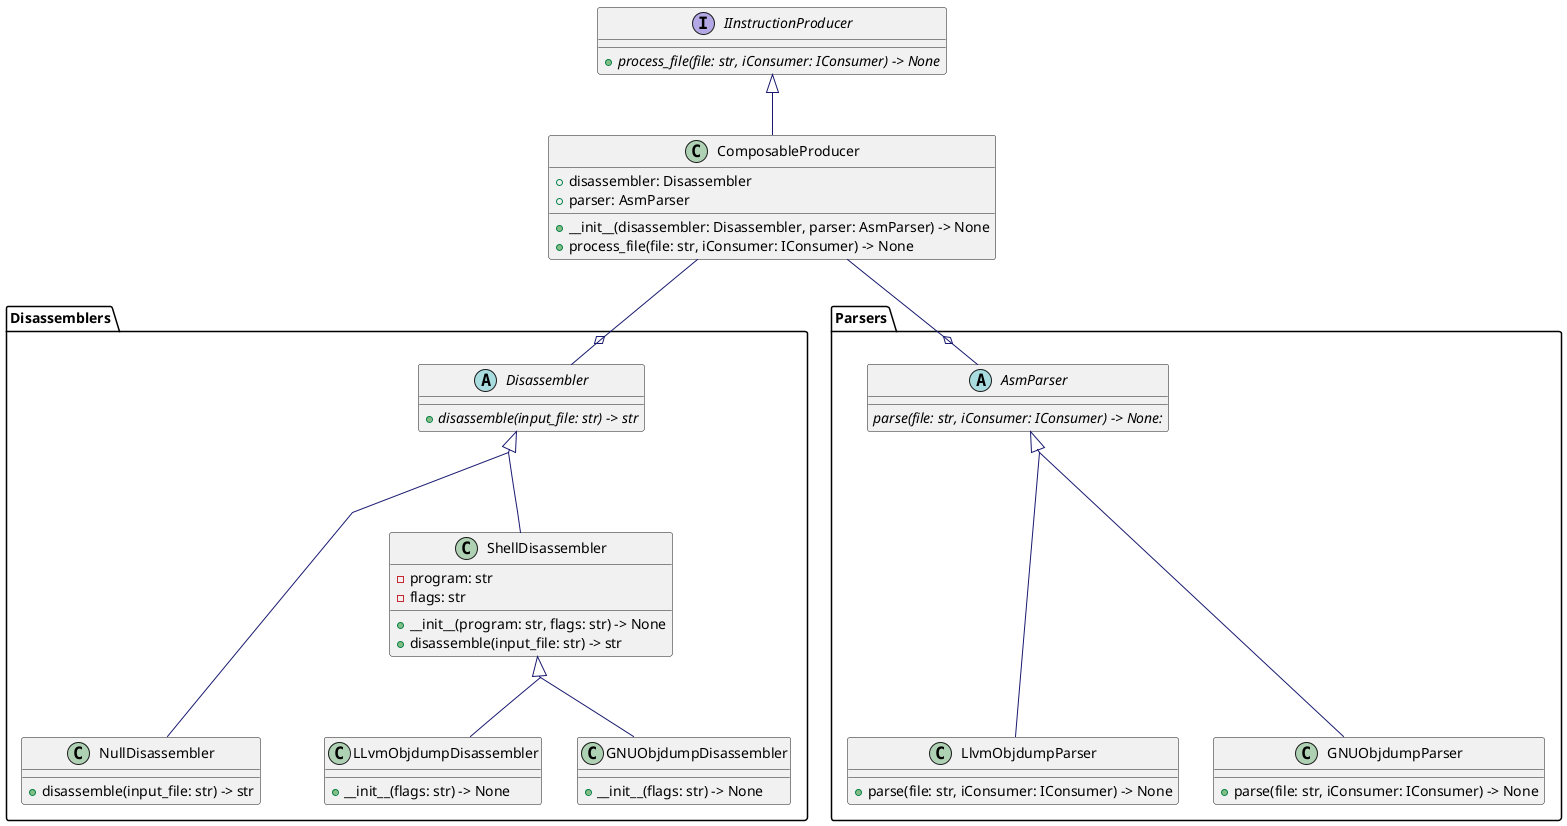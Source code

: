 @startuml class_diagram_stringify_asm

skinparam linetype polyline
skinparam classFontName Helvetica
skinparam ClassFontSize 14
skinparam ArrowColor MidnightBlue
skinparam groupInheritance 2


skinparam class {

}

interface IInstructionProducer {
    {abstract} + process_file(file: str, iConsumer: IConsumer) -> None
}


class ComposableProducer {
    + disassembler: Disassembler
    + parser: AsmParser
    + __init__(disassembler: Disassembler, parser: AsmParser) -> None
    + process_file(file: str, iConsumer: IConsumer) -> None
}

package Disassemblers {

    abstract class Disassembler {
        {abstract} + disassemble(input_file: str) -> str
    }
    class ShellDisassembler {
        - program: str
        - flags: str
        + __init__(program: str, flags: str) -> None
        + disassemble(input_file: str) -> str
    }

    class GNUObjdumpDisassembler {
        + __init__(flags: str) -> None

    }

    class LLvmObjdumpDisassembler {
        + __init__(flags: str) -> None
    }

    class NullDisassembler {
        + disassemble(input_file: str) -> str
    }
}




package Parsers{
    abstract class AsmParser {
        {abstract} parse(file: str, iConsumer: IConsumer) -> None:

    }

    class LlvmObjdumpParser {
        + parse(file: str, iConsumer: IConsumer) -> None
    }


    class GNUObjdumpParser {
        + parse(file: str, iConsumer: IConsumer) -> None
    }

}




' Stringify_Asm

' Producer
IInstructionProducer <|-- ComposableProducer

AsmParser <|--- GNUObjdumpParser
AsmParser <|--- LlvmObjdumpParser

Disassembler <|-- ShellDisassembler
ShellDisassembler <|-- GNUObjdumpDisassembler
ShellDisassembler <|-- LLvmObjdumpDisassembler
Disassembler <|--- NullDisassembler

' Hidden arrow to draw the relation Disassembler -> NullDisassembler in the correct level
NullDisassembler -[hidden]> LLvmObjdumpDisassembler: uses


ComposableProducer --o Disassembler
ComposableProducer --o AsmParser



@enduml